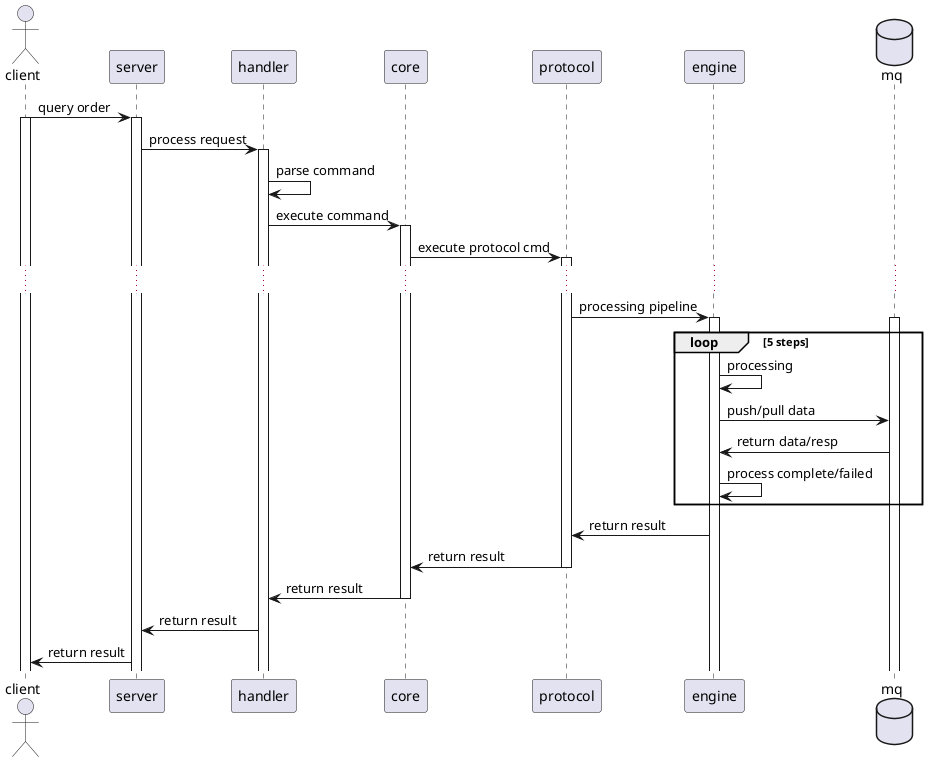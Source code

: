 @startuml
Actor client
participant server
participant handler
participant core
participant protocol
participant engine
database mq

client -> server: query order
activate client
activate server
server -> handler: process request
activate handler
handler -> handler: parse command
handler -> core: execute command
activate core
core -> protocol: execute protocol cmd
activate protocol
...
protocol -> engine: processing pipeline
activate engine
activate mq
loop 5 steps
    engine -> engine:processing
    engine -> mq: push/pull data
    mq -> engine: return data/resp
    engine -> engine: process complete/failed
end
engine -> protocol: return result
protocol -> core: return result
deactivate protocol
core -> handler: return result
deactivate core
handler -> server: return result
server -> client: return result


@enduml